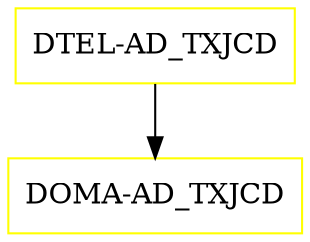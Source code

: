 digraph G {
  "DTEL-AD_TXJCD" [shape=box,color=yellow];
  "DOMA-AD_TXJCD" [shape=box,color=yellow,URL="./DOMA_AD_TXJCD.html"];
  "DTEL-AD_TXJCD" -> "DOMA-AD_TXJCD";
}
